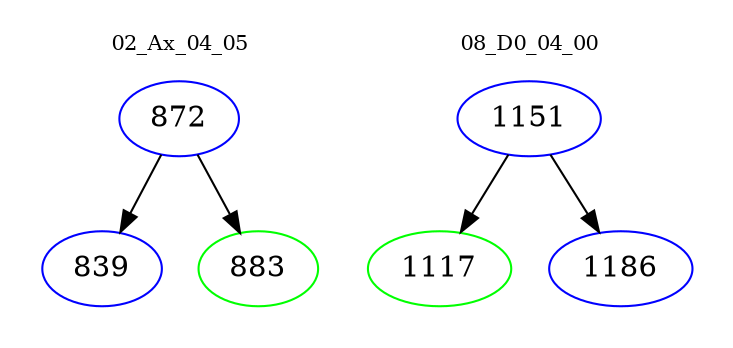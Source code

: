 digraph{
subgraph cluster_0 {
color = white
label = "02_Ax_04_05";
fontsize=10;
T0_872 [label="872", color="blue"]
T0_872 -> T0_839 [color="black"]
T0_839 [label="839", color="blue"]
T0_872 -> T0_883 [color="black"]
T0_883 [label="883", color="green"]
}
subgraph cluster_1 {
color = white
label = "08_D0_04_00";
fontsize=10;
T1_1151 [label="1151", color="blue"]
T1_1151 -> T1_1117 [color="black"]
T1_1117 [label="1117", color="green"]
T1_1151 -> T1_1186 [color="black"]
T1_1186 [label="1186", color="blue"]
}
}
